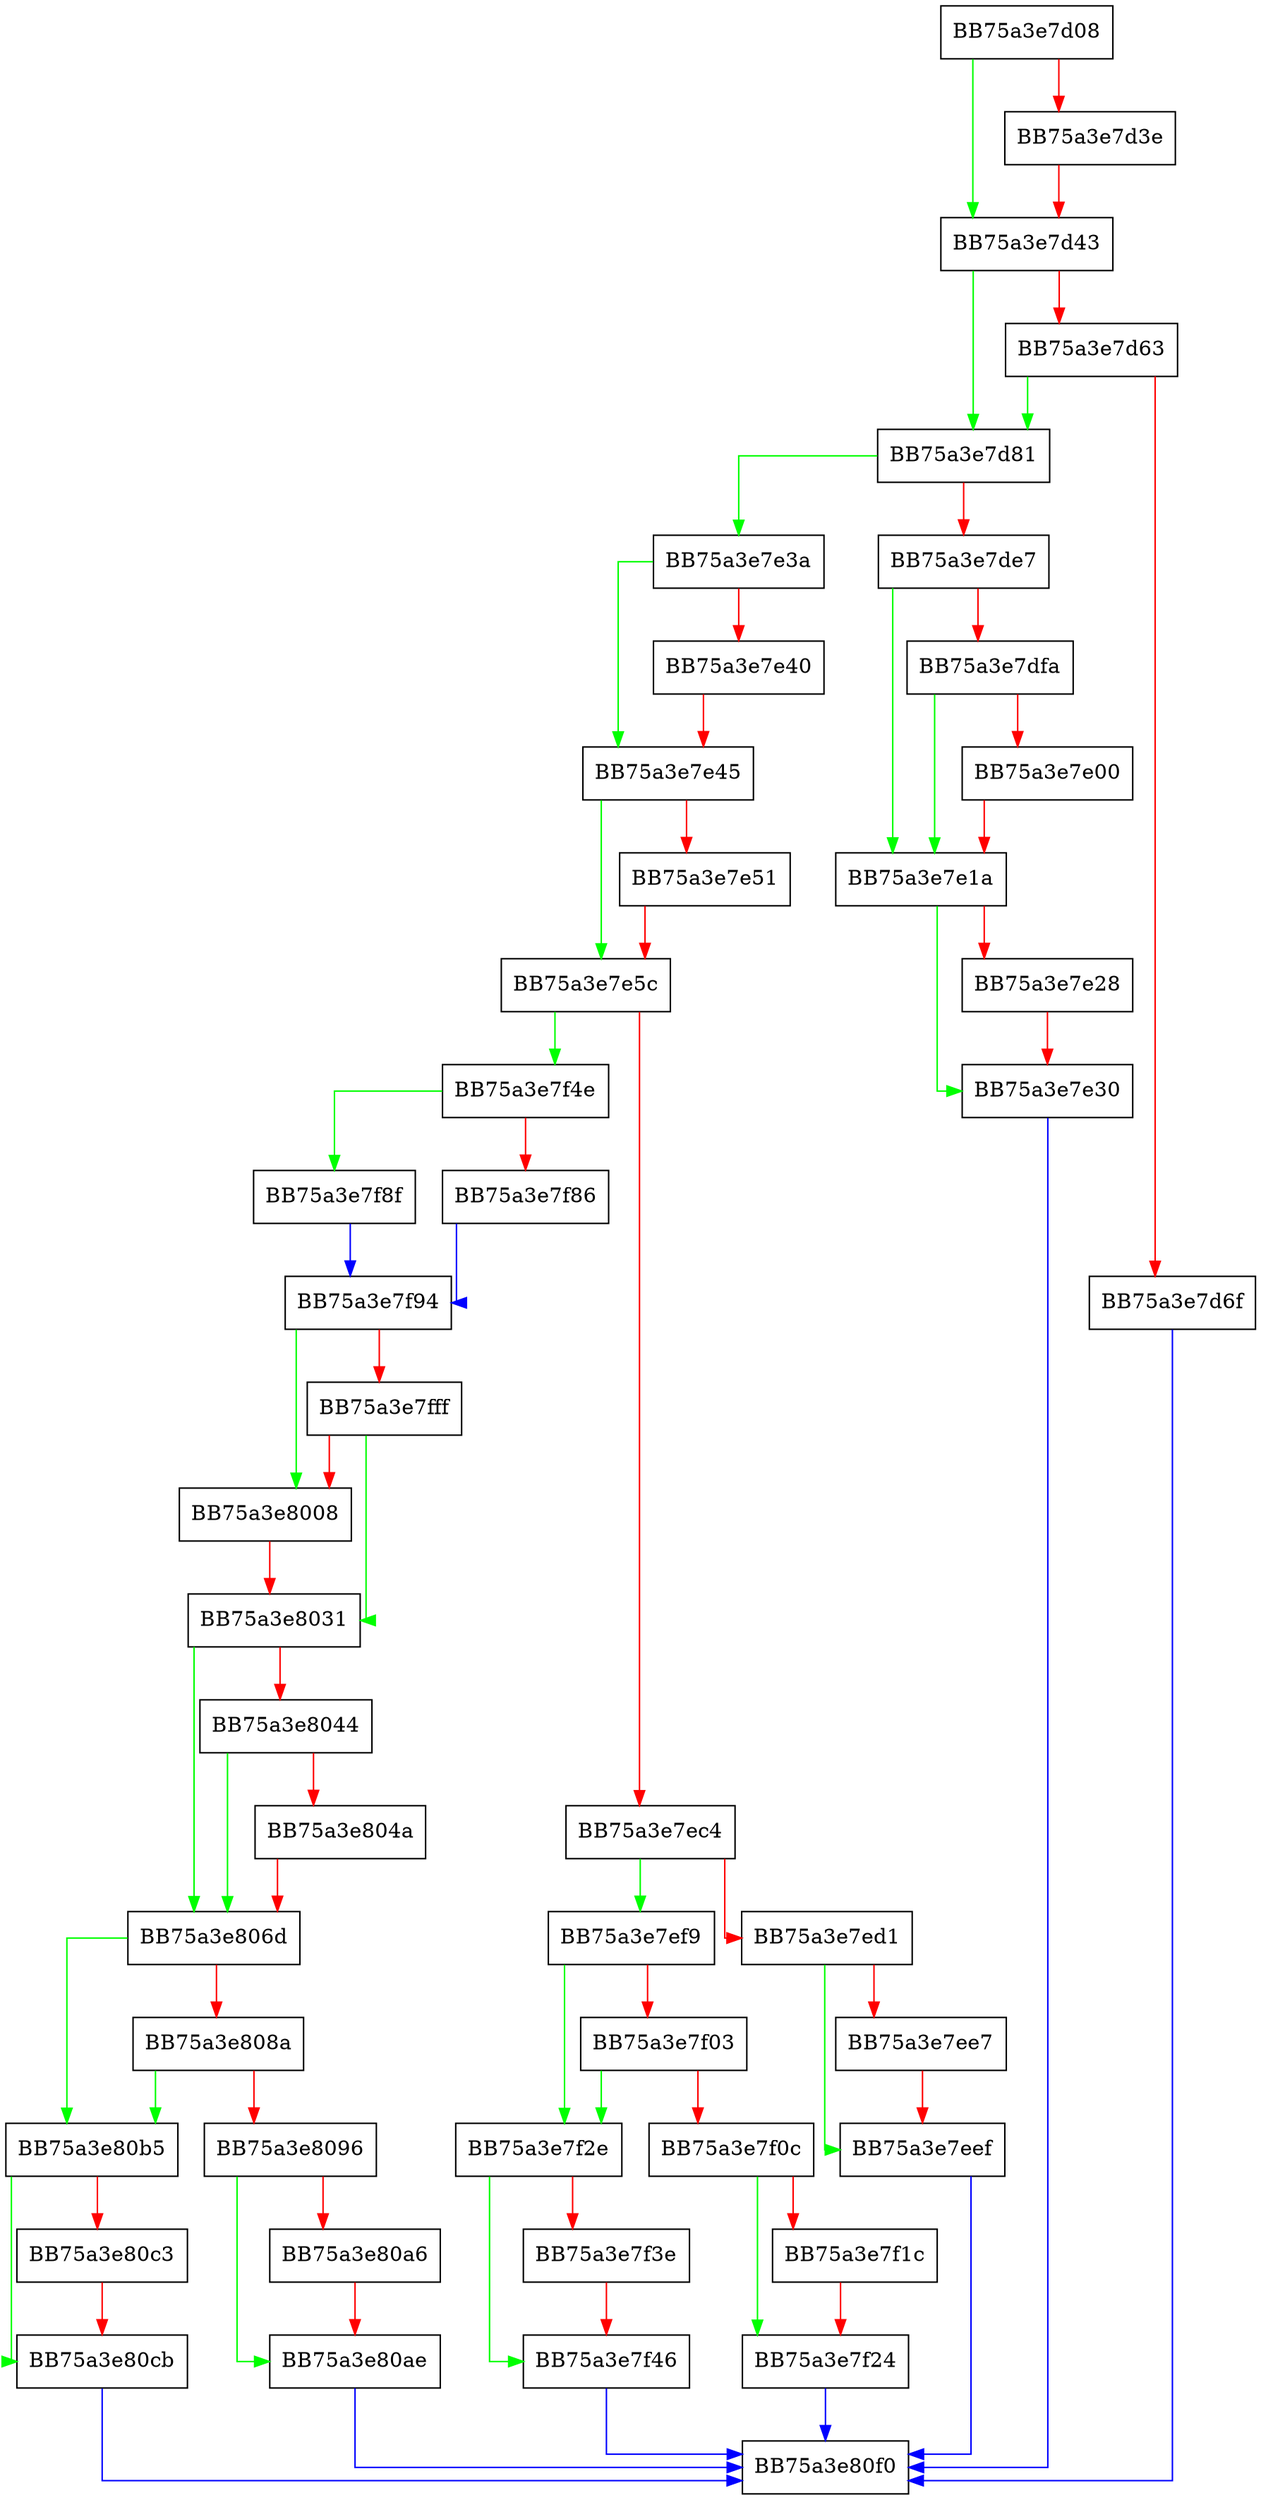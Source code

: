 digraph StartMonitor {
  node [shape="box"];
  graph [splines=ortho];
  BB75a3e7d08 -> BB75a3e7d43 [color="green"];
  BB75a3e7d08 -> BB75a3e7d3e [color="red"];
  BB75a3e7d3e -> BB75a3e7d43 [color="red"];
  BB75a3e7d43 -> BB75a3e7d81 [color="green"];
  BB75a3e7d43 -> BB75a3e7d63 [color="red"];
  BB75a3e7d63 -> BB75a3e7d81 [color="green"];
  BB75a3e7d63 -> BB75a3e7d6f [color="red"];
  BB75a3e7d6f -> BB75a3e80f0 [color="blue"];
  BB75a3e7d81 -> BB75a3e7e3a [color="green"];
  BB75a3e7d81 -> BB75a3e7de7 [color="red"];
  BB75a3e7de7 -> BB75a3e7e1a [color="green"];
  BB75a3e7de7 -> BB75a3e7dfa [color="red"];
  BB75a3e7dfa -> BB75a3e7e1a [color="green"];
  BB75a3e7dfa -> BB75a3e7e00 [color="red"];
  BB75a3e7e00 -> BB75a3e7e1a [color="red"];
  BB75a3e7e1a -> BB75a3e7e30 [color="green"];
  BB75a3e7e1a -> BB75a3e7e28 [color="red"];
  BB75a3e7e28 -> BB75a3e7e30 [color="red"];
  BB75a3e7e30 -> BB75a3e80f0 [color="blue"];
  BB75a3e7e3a -> BB75a3e7e45 [color="green"];
  BB75a3e7e3a -> BB75a3e7e40 [color="red"];
  BB75a3e7e40 -> BB75a3e7e45 [color="red"];
  BB75a3e7e45 -> BB75a3e7e5c [color="green"];
  BB75a3e7e45 -> BB75a3e7e51 [color="red"];
  BB75a3e7e51 -> BB75a3e7e5c [color="red"];
  BB75a3e7e5c -> BB75a3e7f4e [color="green"];
  BB75a3e7e5c -> BB75a3e7ec4 [color="red"];
  BB75a3e7ec4 -> BB75a3e7ef9 [color="green"];
  BB75a3e7ec4 -> BB75a3e7ed1 [color="red"];
  BB75a3e7ed1 -> BB75a3e7eef [color="green"];
  BB75a3e7ed1 -> BB75a3e7ee7 [color="red"];
  BB75a3e7ee7 -> BB75a3e7eef [color="red"];
  BB75a3e7eef -> BB75a3e80f0 [color="blue"];
  BB75a3e7ef9 -> BB75a3e7f2e [color="green"];
  BB75a3e7ef9 -> BB75a3e7f03 [color="red"];
  BB75a3e7f03 -> BB75a3e7f2e [color="green"];
  BB75a3e7f03 -> BB75a3e7f0c [color="red"];
  BB75a3e7f0c -> BB75a3e7f24 [color="green"];
  BB75a3e7f0c -> BB75a3e7f1c [color="red"];
  BB75a3e7f1c -> BB75a3e7f24 [color="red"];
  BB75a3e7f24 -> BB75a3e80f0 [color="blue"];
  BB75a3e7f2e -> BB75a3e7f46 [color="green"];
  BB75a3e7f2e -> BB75a3e7f3e [color="red"];
  BB75a3e7f3e -> BB75a3e7f46 [color="red"];
  BB75a3e7f46 -> BB75a3e80f0 [color="blue"];
  BB75a3e7f4e -> BB75a3e7f8f [color="green"];
  BB75a3e7f4e -> BB75a3e7f86 [color="red"];
  BB75a3e7f86 -> BB75a3e7f94 [color="blue"];
  BB75a3e7f8f -> BB75a3e7f94 [color="blue"];
  BB75a3e7f94 -> BB75a3e8008 [color="green"];
  BB75a3e7f94 -> BB75a3e7fff [color="red"];
  BB75a3e7fff -> BB75a3e8031 [color="green"];
  BB75a3e7fff -> BB75a3e8008 [color="red"];
  BB75a3e8008 -> BB75a3e8031 [color="red"];
  BB75a3e8031 -> BB75a3e806d [color="green"];
  BB75a3e8031 -> BB75a3e8044 [color="red"];
  BB75a3e8044 -> BB75a3e806d [color="green"];
  BB75a3e8044 -> BB75a3e804a [color="red"];
  BB75a3e804a -> BB75a3e806d [color="red"];
  BB75a3e806d -> BB75a3e80b5 [color="green"];
  BB75a3e806d -> BB75a3e808a [color="red"];
  BB75a3e808a -> BB75a3e80b5 [color="green"];
  BB75a3e808a -> BB75a3e8096 [color="red"];
  BB75a3e8096 -> BB75a3e80ae [color="green"];
  BB75a3e8096 -> BB75a3e80a6 [color="red"];
  BB75a3e80a6 -> BB75a3e80ae [color="red"];
  BB75a3e80ae -> BB75a3e80f0 [color="blue"];
  BB75a3e80b5 -> BB75a3e80cb [color="green"];
  BB75a3e80b5 -> BB75a3e80c3 [color="red"];
  BB75a3e80c3 -> BB75a3e80cb [color="red"];
  BB75a3e80cb -> BB75a3e80f0 [color="blue"];
}